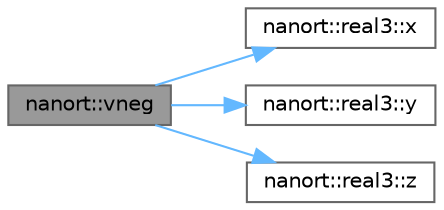 digraph "nanort::vneg"
{
 // LATEX_PDF_SIZE
  bgcolor="transparent";
  edge [fontname=Helvetica,fontsize=10,labelfontname=Helvetica,labelfontsize=10];
  node [fontname=Helvetica,fontsize=10,shape=box,height=0.2,width=0.4];
  rankdir="LR";
  Node1 [label="nanort::vneg",height=0.2,width=0.4,color="gray40", fillcolor="grey60", style="filled", fontcolor="black",tooltip=" "];
  Node1 -> Node2 [color="steelblue1",style="solid"];
  Node2 [label="nanort::real3::x",height=0.2,width=0.4,color="grey40", fillcolor="white", style="filled",URL="$a01443.html#a245ee0e429d5695c33ea29ccbe1792ec",tooltip=" "];
  Node1 -> Node3 [color="steelblue1",style="solid"];
  Node3 [label="nanort::real3::y",height=0.2,width=0.4,color="grey40", fillcolor="white", style="filled",URL="$a01443.html#af92059bf1d44c9bf67c90ca2d46be17e",tooltip=" "];
  Node1 -> Node4 [color="steelblue1",style="solid"];
  Node4 [label="nanort::real3::z",height=0.2,width=0.4,color="grey40", fillcolor="white", style="filled",URL="$a01443.html#a96d4a74ac8a453a85c5661d38d3003d1",tooltip=" "];
}
